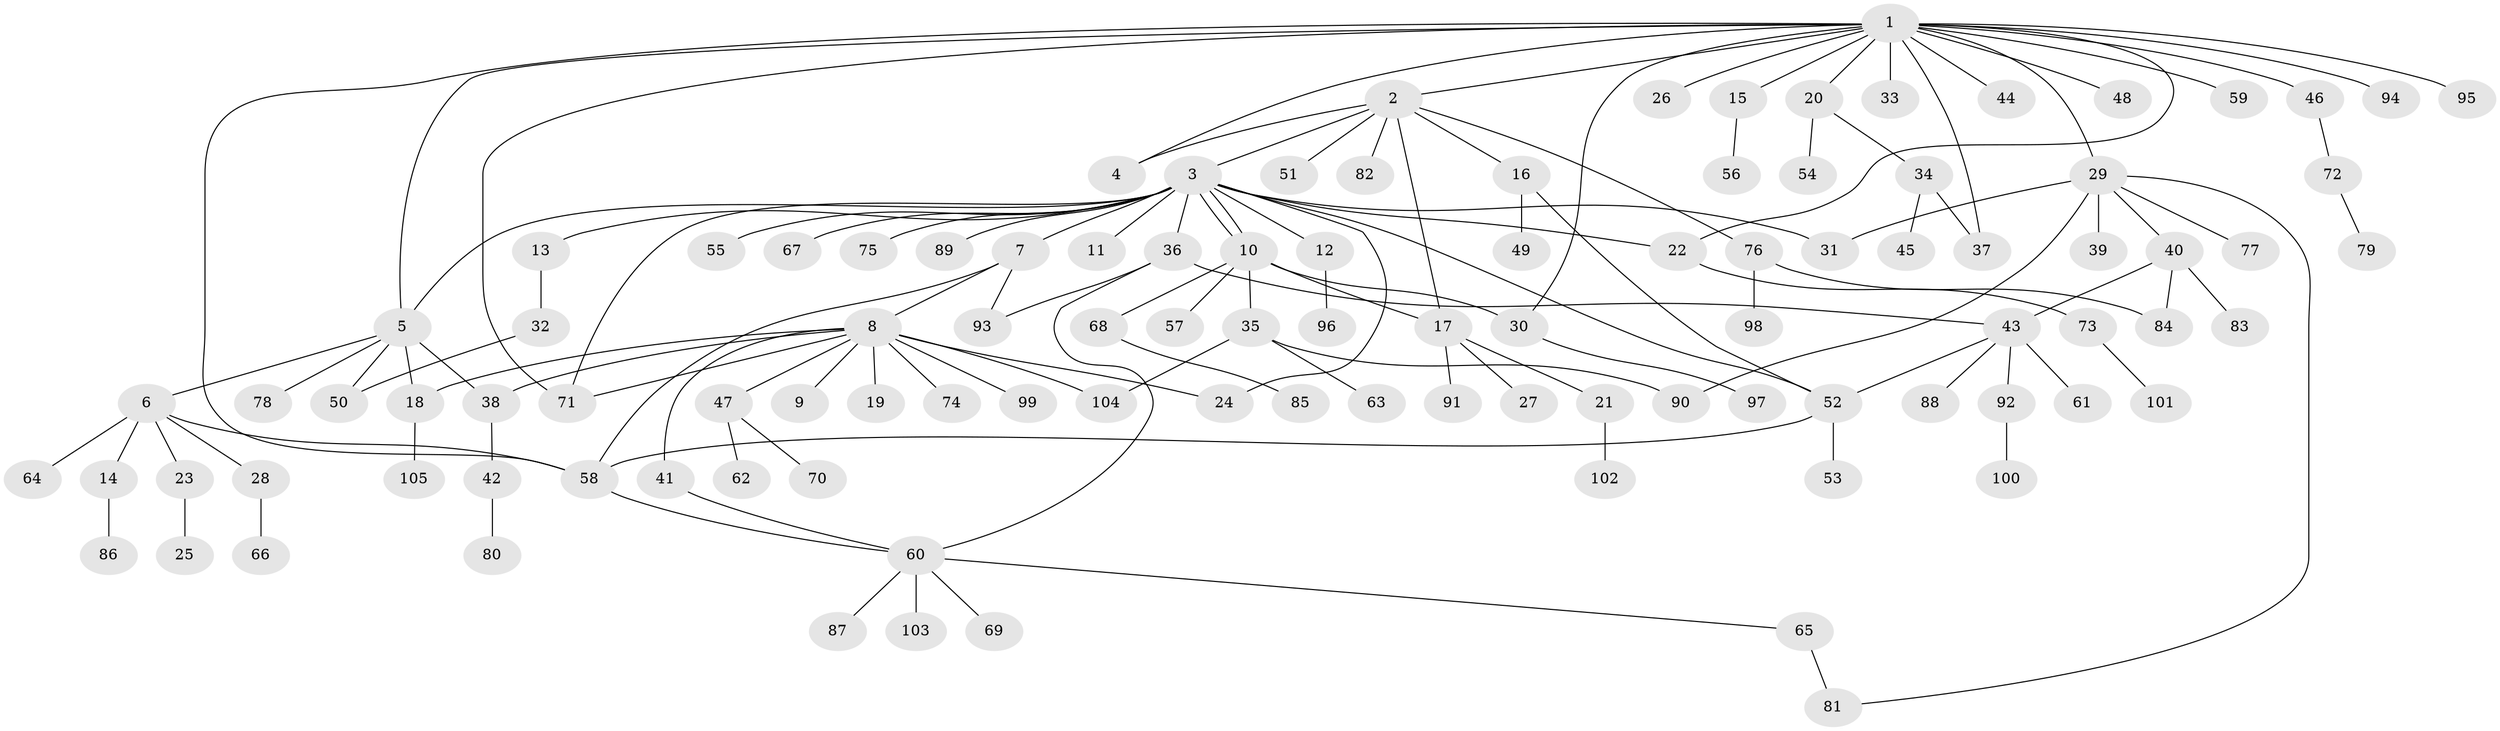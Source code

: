 // Generated by graph-tools (version 1.1) at 2025/47/03/09/25 04:47:14]
// undirected, 105 vertices, 131 edges
graph export_dot {
graph [start="1"]
  node [color=gray90,style=filled];
  1;
  2;
  3;
  4;
  5;
  6;
  7;
  8;
  9;
  10;
  11;
  12;
  13;
  14;
  15;
  16;
  17;
  18;
  19;
  20;
  21;
  22;
  23;
  24;
  25;
  26;
  27;
  28;
  29;
  30;
  31;
  32;
  33;
  34;
  35;
  36;
  37;
  38;
  39;
  40;
  41;
  42;
  43;
  44;
  45;
  46;
  47;
  48;
  49;
  50;
  51;
  52;
  53;
  54;
  55;
  56;
  57;
  58;
  59;
  60;
  61;
  62;
  63;
  64;
  65;
  66;
  67;
  68;
  69;
  70;
  71;
  72;
  73;
  74;
  75;
  76;
  77;
  78;
  79;
  80;
  81;
  82;
  83;
  84;
  85;
  86;
  87;
  88;
  89;
  90;
  91;
  92;
  93;
  94;
  95;
  96;
  97;
  98;
  99;
  100;
  101;
  102;
  103;
  104;
  105;
  1 -- 2;
  1 -- 4;
  1 -- 5;
  1 -- 15;
  1 -- 20;
  1 -- 22;
  1 -- 26;
  1 -- 29;
  1 -- 30;
  1 -- 33;
  1 -- 37;
  1 -- 44;
  1 -- 46;
  1 -- 48;
  1 -- 58;
  1 -- 59;
  1 -- 71;
  1 -- 94;
  1 -- 95;
  2 -- 3;
  2 -- 4;
  2 -- 16;
  2 -- 17;
  2 -- 51;
  2 -- 76;
  2 -- 82;
  3 -- 5;
  3 -- 7;
  3 -- 10;
  3 -- 10;
  3 -- 11;
  3 -- 12;
  3 -- 13;
  3 -- 22;
  3 -- 24;
  3 -- 31;
  3 -- 36;
  3 -- 52;
  3 -- 55;
  3 -- 67;
  3 -- 71;
  3 -- 75;
  3 -- 89;
  5 -- 6;
  5 -- 18;
  5 -- 38;
  5 -- 50;
  5 -- 78;
  6 -- 14;
  6 -- 23;
  6 -- 28;
  6 -- 58;
  6 -- 64;
  7 -- 8;
  7 -- 58;
  7 -- 93;
  8 -- 9;
  8 -- 18;
  8 -- 19;
  8 -- 24;
  8 -- 38;
  8 -- 41;
  8 -- 47;
  8 -- 71;
  8 -- 74;
  8 -- 99;
  8 -- 104;
  10 -- 17;
  10 -- 30;
  10 -- 35;
  10 -- 57;
  10 -- 68;
  12 -- 96;
  13 -- 32;
  14 -- 86;
  15 -- 56;
  16 -- 49;
  16 -- 52;
  17 -- 21;
  17 -- 27;
  17 -- 91;
  18 -- 105;
  20 -- 34;
  20 -- 54;
  21 -- 102;
  22 -- 73;
  23 -- 25;
  28 -- 66;
  29 -- 31;
  29 -- 39;
  29 -- 40;
  29 -- 77;
  29 -- 81;
  29 -- 90;
  30 -- 97;
  32 -- 50;
  34 -- 37;
  34 -- 45;
  35 -- 63;
  35 -- 90;
  35 -- 104;
  36 -- 43;
  36 -- 60;
  36 -- 93;
  38 -- 42;
  40 -- 43;
  40 -- 83;
  40 -- 84;
  41 -- 60;
  42 -- 80;
  43 -- 52;
  43 -- 61;
  43 -- 88;
  43 -- 92;
  46 -- 72;
  47 -- 62;
  47 -- 70;
  52 -- 53;
  52 -- 58;
  58 -- 60;
  60 -- 65;
  60 -- 69;
  60 -- 87;
  60 -- 103;
  65 -- 81;
  68 -- 85;
  72 -- 79;
  73 -- 101;
  76 -- 84;
  76 -- 98;
  92 -- 100;
}
